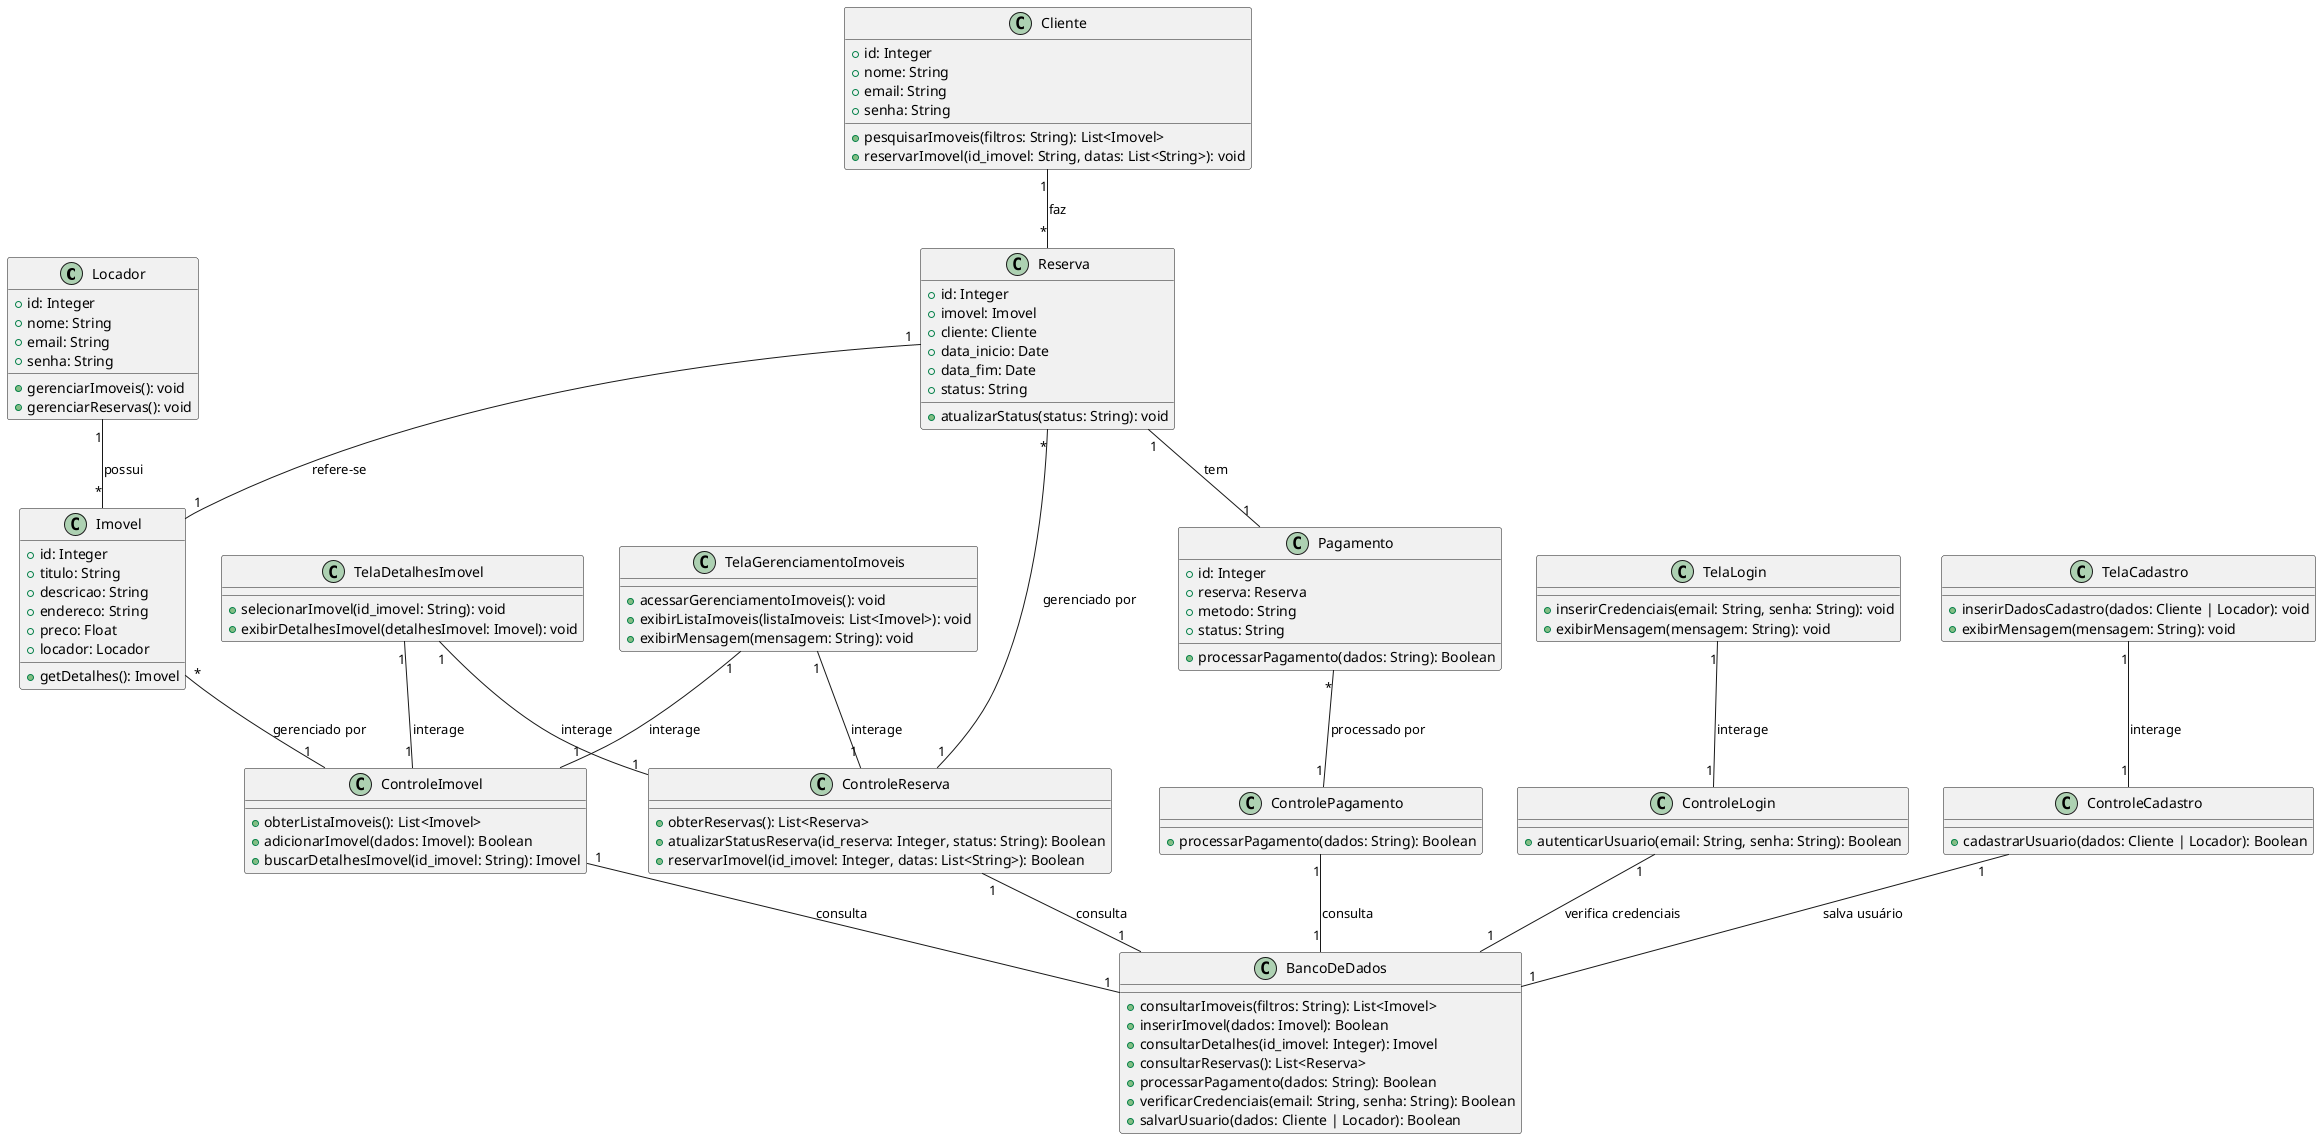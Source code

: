 @startuml

class Locador {
    +id: Integer
    +nome: String
    +email: String
    +senha: String
    +gerenciarImoveis(): void
    +gerenciarReservas(): void
}

class Cliente {
    +id: Integer
    +nome: String
    +email: String
    +senha: String
    +pesquisarImoveis(filtros: String): List<Imovel>
    +reservarImovel(id_imovel: String, datas: List<String>): void
}

class Imovel {
    +id: Integer
    +titulo: String
    +descricao: String
    +endereco: String
    +preco: Float
    +locador: Locador
    +getDetalhes(): Imovel
}

class Reserva {
    +id: Integer
    +imovel: Imovel
    +cliente: Cliente
    +data_inicio: Date
    +data_fim: Date
    +status: String
    +atualizarStatus(status: String): void
}

class Pagamento {
    +id: Integer
    +reserva: Reserva
    +metodo: String
    +status: String
    +processarPagamento(dados: String): Boolean
}

class ControleImovel {
    +obterListaImoveis(): List<Imovel>
    +adicionarImovel(dados: Imovel): Boolean
    +buscarDetalhesImovel(id_imovel: String): Imovel
}

class ControleReserva {
    +obterReservas(): List<Reserva>
    +atualizarStatusReserva(id_reserva: Integer, status: String): Boolean
    +reservarImovel(id_imovel: Integer, datas: List<String>): Boolean
}

class ControlePagamento {
    +processarPagamento(dados: String): Boolean
}

class ControleLogin {
    +autenticarUsuario(email: String, senha: String): Boolean
}

class ControleCadastro {
    +cadastrarUsuario(dados: Cliente | Locador): Boolean
}

class BancoDeDados {
    +consultarImoveis(filtros: String): List<Imovel>
    +inserirImovel(dados: Imovel): Boolean
    +consultarDetalhes(id_imovel: Integer): Imovel
    +consultarReservas(): List<Reserva>
    +processarPagamento(dados: String): Boolean
    +verificarCredenciais(email: String, senha: String): Boolean
    +salvarUsuario(dados: Cliente | Locador): Boolean
}

class TelaGerenciamentoImoveis {
    +acessarGerenciamentoImoveis(): void
    +exibirListaImoveis(listaImoveis: List<Imovel>): void
    +exibirMensagem(mensagem: String): void
}

class TelaDetalhesImovel {
    +selecionarImovel(id_imovel: String): void
    +exibirDetalhesImovel(detalhesImovel: Imovel): void
}

class TelaLogin {
    +inserirCredenciais(email: String, senha: String): void
    +exibirMensagem(mensagem: String): void
}

class TelaCadastro {
    +inserirDadosCadastro(dados: Cliente | Locador): void
    +exibirMensagem(mensagem: String): void
}

Locador "1" -- "*" Imovel: possui
Cliente "1" -- "*" Reserva: faz
Reserva "1" -- "1" Imovel: refere-se
Reserva "1" -- "1" Pagamento: tem
Imovel "*" -- "1" ControleImovel: gerenciado por
Reserva "*" -- "1" ControleReserva: gerenciado por
Pagamento "*" -- "1" ControlePagamento: processado por
ControleImovel "1" -- "1" BancoDeDados: consulta
ControleReserva "1" -- "1" BancoDeDados: consulta
ControlePagamento "1" -- "1" BancoDeDados: consulta
ControleLogin "1" -- "1" BancoDeDados: verifica credenciais
ControleCadastro "1" -- "1" BancoDeDados: salva usuário

TelaGerenciamentoImoveis "1" -- "1" ControleImovel: interage
TelaGerenciamentoImoveis "1" -- "1" ControleReserva: interage
TelaDetalhesImovel "1" -- "1" ControleImovel: interage
TelaDetalhesImovel "1" -- "1" ControleReserva: interage
TelaLogin "1" -- "1" ControleLogin: interage
TelaCadastro "1" -- "1" ControleCadastro: interage

@enduml
